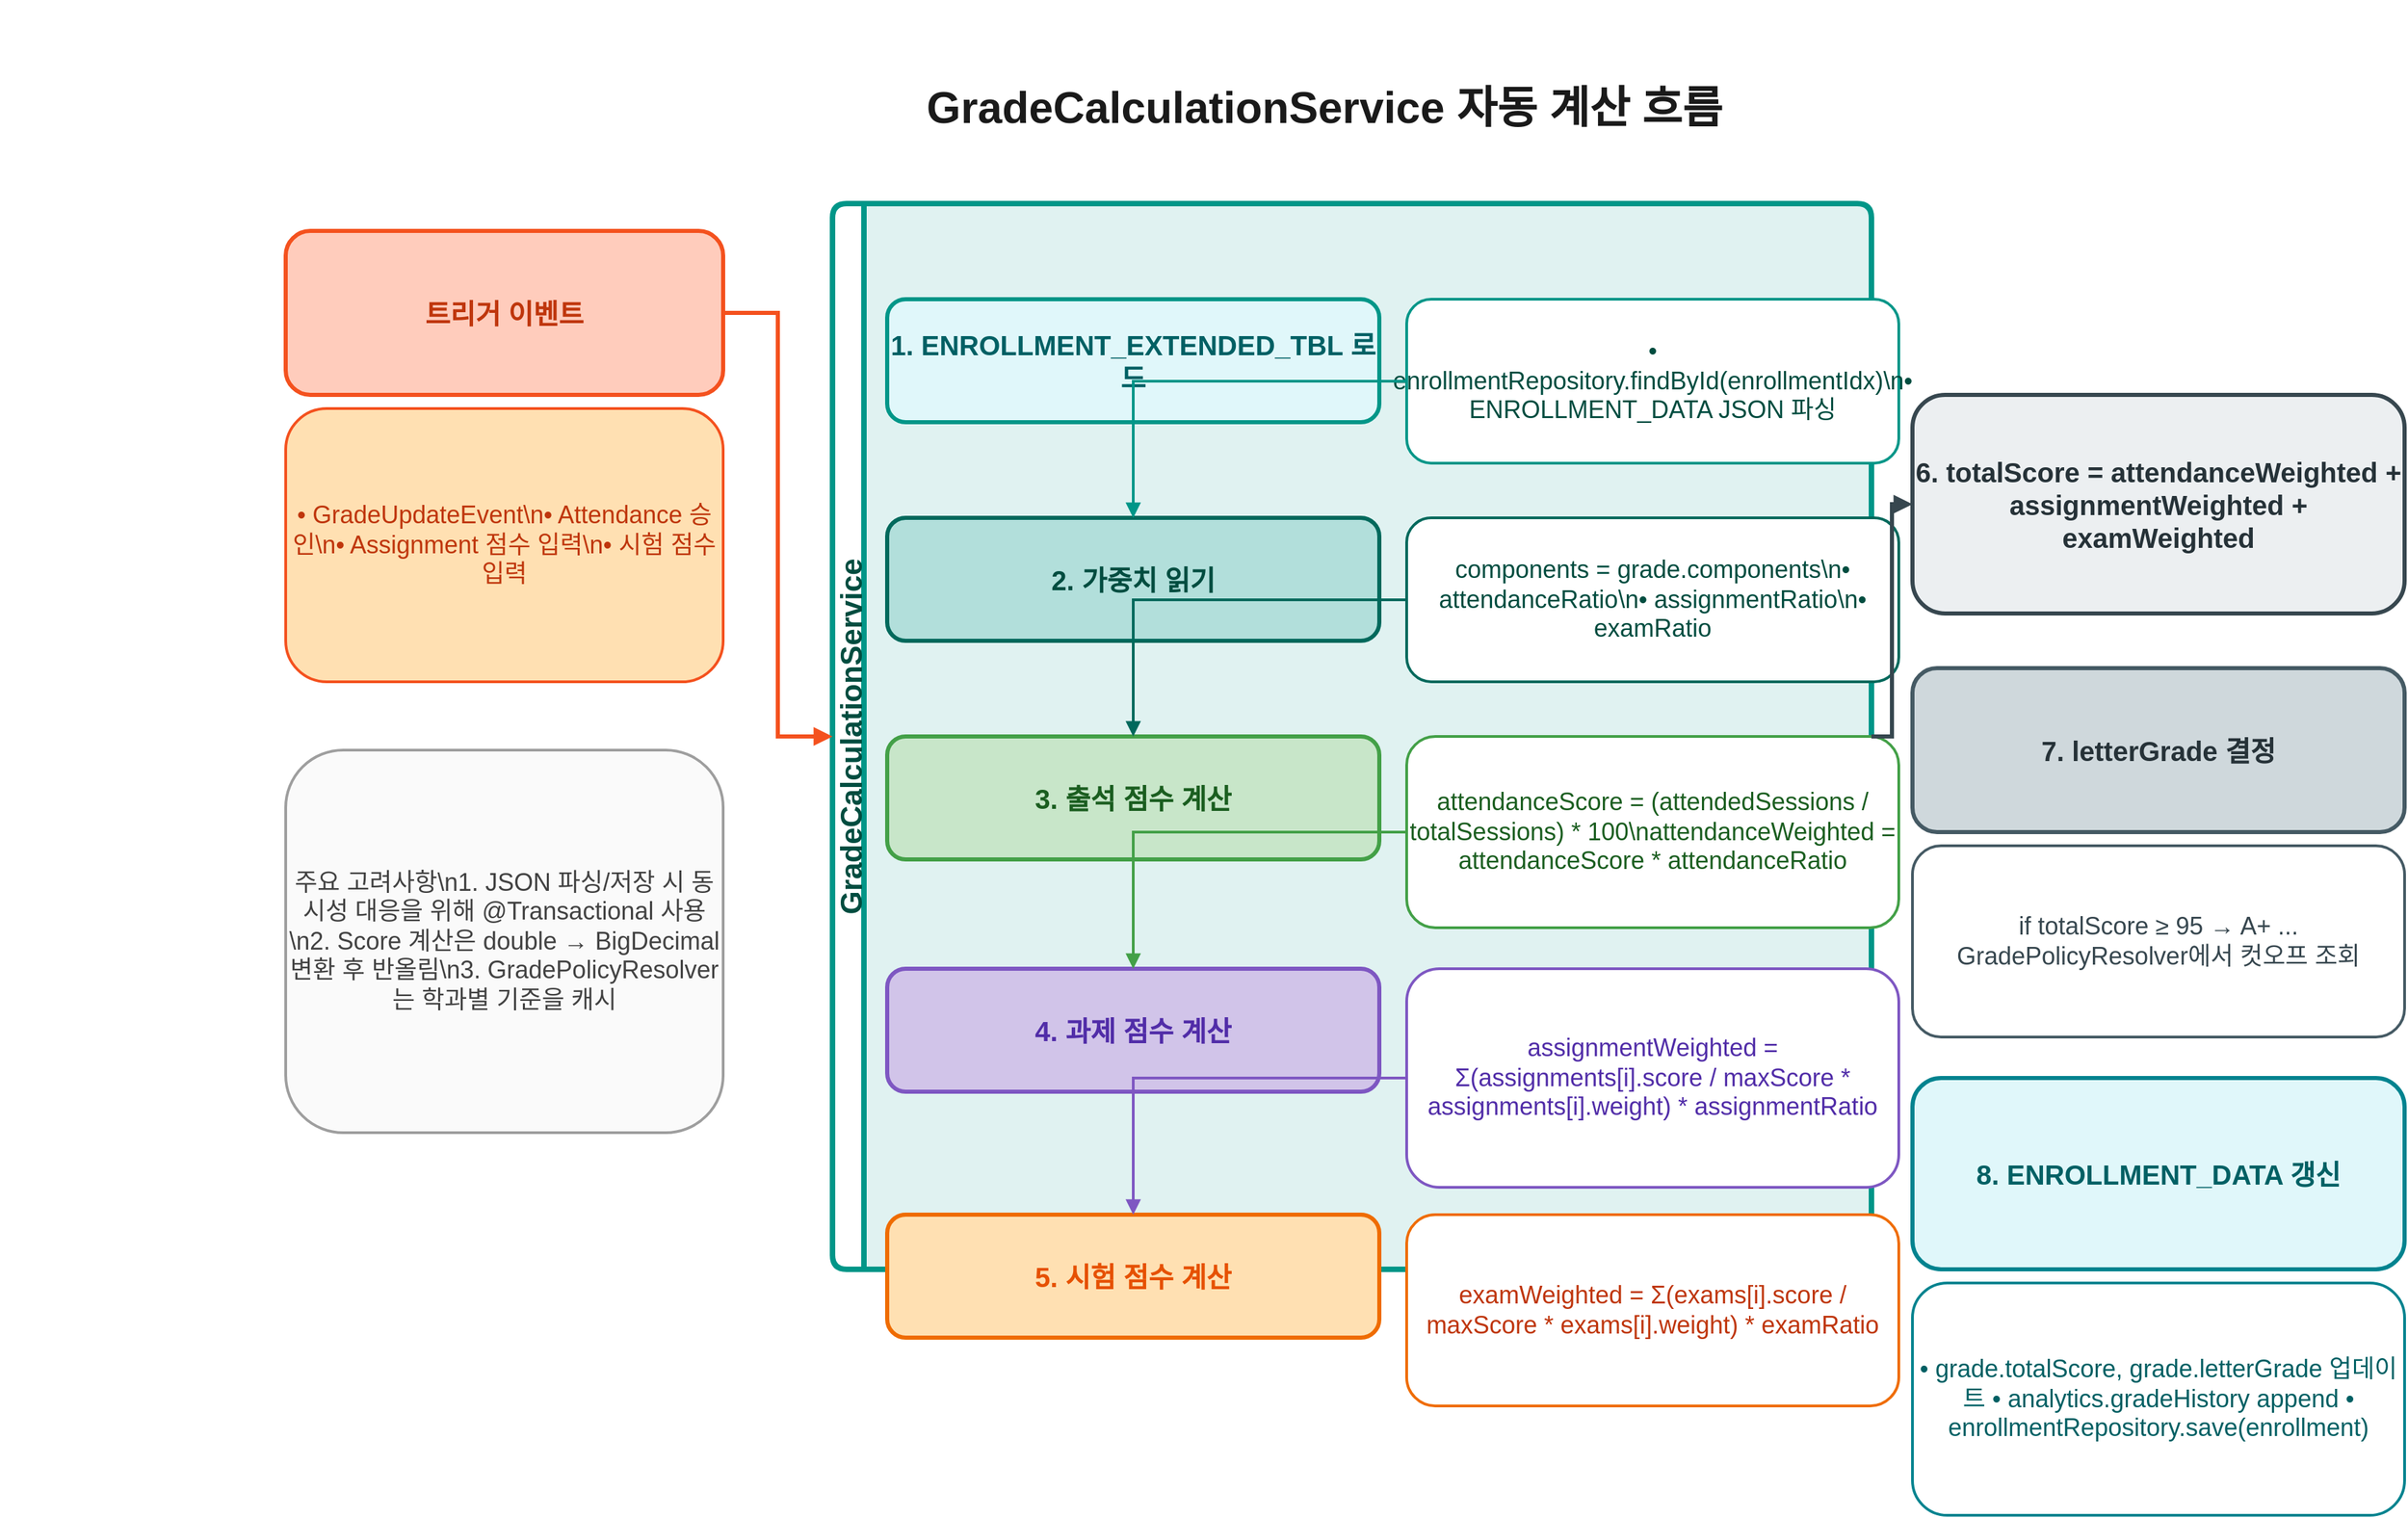 <mxfile version="28.2.8">
  <diagram name="성적 자동 계산 로직" id="grade-auto-calc">
    <mxGraphModel dx="1920" dy="1080" grid="1" gridSize="10" guides="1" tooltips="1" connect="1" arrows="1" fold="1" page="1" pageScale="1" pageWidth="1920" pageHeight="1080" background="#FFFFFF" math="0" shadow="0">
      <root>
        <mxCell id="0" />
        <mxCell id="1" parent="0" />

        <!-- 제목 -->
        <mxCell id="title" value="GradeCalculationService 자동 계산 흐름" style="text;html=1;strokeColor=none;fillColor=none;align=center;verticalAlign=middle;whiteSpace=wrap;rounded=0;fontSize=32;fontStyle=1;fontColor=#1A1A1A;" parent="1" vertex="1">
          <mxGeometry x="600" y="40" width="720" height="60" as="geometry" />
        </mxCell>

        <!-- 트리거 영역 -->
        <mxCell id="trigger" value="트리거 이벤트" style="rounded=1;whiteSpace=wrap;html=1;strokeColor=#F4511E;strokeWidth=3;fillColor=#FFCCBC;fontSize=20;fontColor=#BF360C;fontStyle=1;" parent="1" vertex="1">
          <mxGeometry x="200" y="160" width="320" height="120" as="geometry" />
        </mxCell>
        <mxCell id="triggerList" value="• GradeUpdateEvent\n• Attendance 승인\n• Assignment 점수 입력\n• 시험 점수 입력" style="rounded=1;whiteSpace=wrap;html=1;strokeColor=#F4511E;strokeWidth=2;fillColor=#FFE0B2;fontSize=18;fontColor=#BF360C;" parent="1" vertex="1">
          <mxGeometry x="200" y="290" width="320" height="200" as="geometry" />
        </mxCell>

        <!-- 메인 프로세스 박스 -->
        <mxCell id="processSwimlane" value="GradeCalculationService" style="swimlane;horizontal=0;swimlaneFillColor=#E0F2F1;fontStyle=1;fontSize=22;fontColor=#004D40;strokeColor=#009688;strokeWidth=4;rounded=1;" parent="1" vertex="1">
          <mxGeometry x="600" y="140" width="760" height="780" as="geometry" />
        </mxCell>

        <!-- 단계 1 -->
        <mxCell id="step1" value="1. ENROLLMENT_EXTENDED_TBL 로드" style="rounded=1;whiteSpace=wrap;html=1;strokeColor=#009688;strokeWidth=3;fillColor=#E0F7FA;fontSize=20;fontColor=#006064;fontStyle=1;" parent="processSwimlane" vertex="1">
          <mxGeometry x="40" y="70" width="360" height="90" as="geometry" />
        </mxCell>
        <mxCell id="step1Detail" value="• enrollmentRepository.findById(enrollmentIdx)\n• ENROLLMENT_DATA JSON 파싱" style="rounded=1;whiteSpace=wrap;html=1;strokeColor=#009688;strokeWidth=2;fillColor=#FFFFFF;fontSize=18;fontColor=#004D40;" parent="processSwimlane" vertex="1">
          <mxGeometry x="420" y="70" width="360" height="120" as="geometry" />
        </mxCell>

        <!-- 단계 2 -->
        <mxCell id="step2" value="2. 가중치 읽기" style="rounded=1;whiteSpace=wrap;html=1;strokeColor=#00695C;strokeWidth=3;fillColor=#B2DFDB;fontSize=20;fontColor=#004D40;fontStyle=1;" parent="processSwimlane" vertex="1">
          <mxGeometry x="40" y="230" width="360" height="90" as="geometry" />
        </mxCell>
        <mxCell id="step2Detail" value="components = grade.components\n• attendanceRatio\n• assignmentRatio\n• examRatio" style="rounded=1;whiteSpace=wrap;html=1;strokeColor=#00695C;strokeWidth=2;fillColor=#FFFFFF;fontSize=18;fontColor=#004D40;" parent="processSwimlane" vertex="1">
          <mxGeometry x="420" y="230" width="360" height="120" as="geometry" />
        </mxCell>

        <!-- 단계 3 -->
        <mxCell id="step3" value="3. 출석 점수 계산" style="rounded=1;whiteSpace=wrap;html=1;strokeColor=#43A047;strokeWidth=3;fillColor=#C8E6C9;fontSize=20;fontColor=#1B5E20;fontStyle=1;" parent="processSwimlane" vertex="1">
          <mxGeometry x="40" y="390" width="360" height="90" as="geometry" />
        </mxCell>
        <mxCell id="step3Detail" value="attendanceScore = (attendedSessions / totalSessions) * 100\nattendanceWeighted = attendanceScore * attendanceRatio" style="rounded=1;whiteSpace=wrap;html=1;strokeColor=#43A047;strokeWidth=2;fillColor=#FFFFFF;fontSize=18;fontColor=#1B5E20;" parent="processSwimlane" vertex="1">
          <mxGeometry x="420" y="390" width="360" height="140" as="geometry" />
        </mxCell>

        <!-- 단계 4 -->
        <mxCell id="step4" value="4. 과제 점수 계산" style="rounded=1;whiteSpace=wrap;html=1;strokeColor=#7E57C2;strokeWidth=3;fillColor=#D1C4E9;fontSize=20;fontColor=#512DA8;fontStyle=1;" parent="processSwimlane" vertex="1">
          <mxGeometry x="40" y="560" width="360" height="90" as="geometry" />
        </mxCell>
        <mxCell id="step4Detail" value="assignmentWeighted = Σ(assignments[i].score / maxScore * assignments[i].weight) * assignmentRatio" style="rounded=1;whiteSpace=wrap;html=1;strokeColor=#7E57C2;strokeWidth=2;fillColor=#FFFFFF;fontSize=18;fontColor=#512DA8;" parent="processSwimlane" vertex="1">
          <mxGeometry x="420" y="560" width="360" height="160" as="geometry" />
        </mxCell>

        <!-- 단계 5 -->
        <mxCell id="step5" value="5. 시험 점수 계산" style="rounded=1;whiteSpace=wrap;html=1;strokeColor=#EF6C00;strokeWidth=3;fillColor=#FFE0B2;fontSize=20;fontColor=#E65100;fontStyle=1;" parent="processSwimlane" vertex="1">
          <mxGeometry x="40" y="740" width="360" height="90" as="geometry" />
        </mxCell>
        <mxCell id="step5Detail" value="examWeighted = Σ(exams[i].score / maxScore * exams[i].weight) * examRatio" style="rounded=1;whiteSpace=wrap;html=1;strokeColor=#EF6C00;strokeWidth=2;fillColor=#FFFFFF;fontSize=18;fontColor=#BF360C;" parent="processSwimlane" vertex="1">
          <mxGeometry x="420" y="740" width="360" height="140" as="geometry" />
        </mxCell>

        <!-- 합산 -->
        <mxCell id="total" value="6. totalScore = attendanceWeighted + assignmentWeighted + examWeighted" style="rounded=1;whiteSpace=wrap;html=1;strokeColor=#37474F;strokeWidth=3;fillColor=#ECEFF1;fontSize=20;fontColor=#263238;fontStyle=1;" parent="1" vertex="1">
          <mxGeometry x="1390" y="280" width="360" height="160" as="geometry" />
        </mxCell>

        <!-- 레터 계산 -->
        <mxCell id="letter" value="7. letterGrade 결정" style="rounded=1;whiteSpace=wrap;html=1;strokeColor=#455A64;strokeWidth=3;fillColor=#CFD8DC;fontSize=20;fontColor=#263238;fontStyle=1;" parent="1" vertex="1">
          <mxGeometry x="1390" y="480" width="360" height="120" as="geometry" />
        </mxCell>
        <mxCell id="letterDetail" value="if totalScore ≥ 95 → A+ ...
GradePolicyResolver에서 컷오프 조회" style="rounded=1;whiteSpace=wrap;html=1;strokeColor=#455A64;strokeWidth=2;fillColor=#FFFFFF;fontSize=18;fontColor=#37474F;" parent="1" vertex="1">
          <mxGeometry x="1390" y="610" width="360" height="140" as="geometry" />
        </mxCell>

        <!-- 결과 저장 -->
        <mxCell id="save" value="8. ENROLLMENT_DATA 갱신" style="rounded=1;whiteSpace=wrap;html=1;strokeColor=#00838F;strokeWidth=3;fillColor=#E0F7FA;fontSize=20;fontColor=#006064;fontStyle=1;" parent="1" vertex="1">
          <mxGeometry x="1390" y="780" width="360" height="140" as="geometry" />
        </mxCell>
        <mxCell id="saveDetail" value="• grade.totalScore, grade.letterGrade 업데이트
• analytics.gradeHistory append
• enrollmentRepository.save(enrollment)" style="rounded=1;whiteSpace=wrap;html=1;strokeColor=#00838F;strokeWidth=2;fillColor=#FFFFFF;fontSize=18;fontColor=#006064;" parent="1" vertex="1">
          <mxGeometry x="1390" y="930" width="360" height="170" as="geometry" />
        </mxCell>

        <!-- 화살표 -->
        <mxCell id="arrow1" value="" style="edgeStyle=orthogonalEdgeStyle;rounded=0;html=1;strokeWidth=3;strokeColor=#F4511E;endArrow=block;endFill=1;" parent="1" source="trigger" target="processSwimlane" edge="1">
          <mxGeometry relative="1" as="geometry">
            <mxPoint x="520" y="220" as="targetPoint" />
          </mxGeometry>
        </mxCell>
        <mxCell id="arrow2" value="" style="edgeStyle=orthogonalEdgeStyle;rounded=0;html=1;strokeWidth=2;strokeColor=#009688;endArrow=block;endFill=1;" parent="1" source="step1Detail" target="step2" edge="1">
          <mxGeometry relative="1" as="geometry" />
        </mxCell>
        <mxCell id="arrow3" value="" style="edgeStyle=orthogonalEdgeStyle;rounded=0;html=1;strokeWidth=2;strokeColor=#00695C;endArrow=block;endFill=1;" parent="1" source="step2Detail" target="step3" edge="1">
          <mxGeometry relative="1" as="geometry" />
        </mxCell>
        <mxCell id="arrow4" value="" style="edgeStyle=orthogonalEdgeStyle;rounded=0;html=1;strokeWidth=2;strokeColor=#43A047;endArrow=block;endFill=1;" parent="1" source="step3Detail" target="step4" edge="1">
          <mxGeometry relative="1" as="geometry" />
        </mxCell>
        <mxCell id="arrow5" value="" style="edgeStyle=orthogonalEdgeStyle;rounded=0;html=1;strokeWidth=2;strokeColor=#7E57C2;endArrow=block;endFill=1;" parent="1" source="step4Detail" target="step5" edge="1">
          <mxGeometry relative="1" as="geometry" />
        </mxCell>
        <mxCell id="arrow6" value="" style="edgeStyle=orthogonalEdgeStyle;rounded=0;html=1;strokeWidth=3;strokeColor=#37474F;endArrow=block;endFill=1;" parent="1" source="processSwimlane" target="total" edge="1">
          <mxGeometry relative="1" as="geometry">
            <mxPoint x="1360" y="360" as="sourcePoint" />
          </mxGeometry>
        </mxCell>
        <mxCell id="arrow7" value="" style="edgeStyle=orthogonalEdgeStyle;rounded=0;html=1;strokeWidth=3;strokeColor=#455A64;endArrow=block;endFill=1;" parent="1" source="total" target="letter" edge="1" />
        <mxCell id="arrow8" value="" style="edgeStyle=orthogonalEdgeStyle;rounded=0;html=1;strokeWidth=3;strokeColor=#00838F;endArrow=block;endFill=1;" parent="1" source="letterDetail" target="save" edge="1" />
        <mxCell id="arrow9" value="" style="edgeStyle=orthogonalEdgeStyle;rounded=0;html=1;strokeWidth=3;strokeColor=#00838F;endArrow=block;endFill=1;dashed=1;" parent="1" source="save" target="saveDetail" edge="1" />

        <!-- 주석 -->
        <mxCell id="notes" value="주요 고려사항\n1. JSON 파싱/저장 시 동시성 대응을 위해 @Transactional 사용\n2. Score 계산은 double → BigDecimal 변환 후 반올림\n3. GradePolicyResolver는 학과별 기준을 캐시" style="rounded=1;whiteSpace=wrap;html=1;strokeColor=#9E9E9E;strokeWidth=2;fillColor=#FAFAFA;fontSize=18;fontColor=#424242;" parent="1" vertex="1">
          <mxGeometry x="200" y="540" width="320" height="280" as="geometry" />
        </mxCell>

      </root>
    </mxGraphModel>
  </diagram>
</mxfile>
